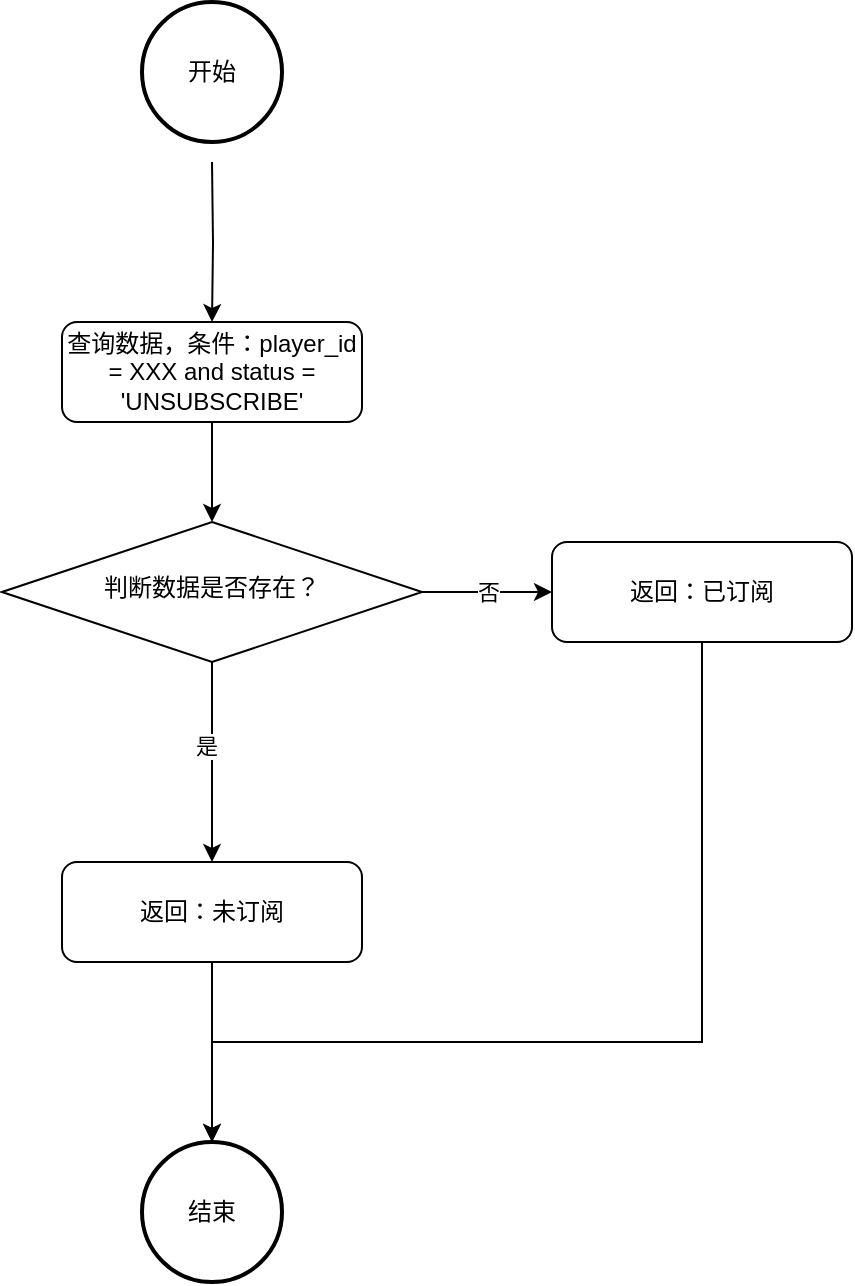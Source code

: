 <mxfile version="20.4.0" type="github"><diagram id="C5RBs43oDa-KdzZeNtuy" name="Page-1"><mxGraphModel dx="2350" dy="1127" grid="1" gridSize="10" guides="1" tooltips="1" connect="1" arrows="1" fold="1" page="1" pageScale="1" pageWidth="827" pageHeight="1169" math="0" shadow="0"><root><mxCell id="WIyWlLk6GJQsqaUBKTNV-0"/><mxCell id="WIyWlLk6GJQsqaUBKTNV-1" parent="WIyWlLk6GJQsqaUBKTNV-0"/><mxCell id="YilOEwjEyptiYOjPxKVq-8" value="否" style="edgeStyle=orthogonalEdgeStyle;rounded=0;orthogonalLoop=1;jettySize=auto;html=1;" edge="1" parent="WIyWlLk6GJQsqaUBKTNV-1" source="WIyWlLk6GJQsqaUBKTNV-6" target="YilOEwjEyptiYOjPxKVq-5"><mxGeometry relative="1" as="geometry"/></mxCell><mxCell id="YilOEwjEyptiYOjPxKVq-9" value="" style="edgeStyle=orthogonalEdgeStyle;rounded=0;orthogonalLoop=1;jettySize=auto;html=1;" edge="1" parent="WIyWlLk6GJQsqaUBKTNV-1" source="WIyWlLk6GJQsqaUBKTNV-6" target="YilOEwjEyptiYOjPxKVq-4"><mxGeometry relative="1" as="geometry"/></mxCell><mxCell id="YilOEwjEyptiYOjPxKVq-10" value="是" style="edgeLabel;html=1;align=center;verticalAlign=middle;resizable=0;points=[];" vertex="1" connectable="0" parent="YilOEwjEyptiYOjPxKVq-9"><mxGeometry x="-0.158" y="-3" relative="1" as="geometry"><mxPoint as="offset"/></mxGeometry></mxCell><mxCell id="WIyWlLk6GJQsqaUBKTNV-6" value="判断数据是否存在？" style="rhombus;whiteSpace=wrap;html=1;shadow=0;fontFamily=Helvetica;fontSize=12;align=center;strokeWidth=1;spacing=6;spacingTop=-4;" parent="WIyWlLk6GJQsqaUBKTNV-1" vertex="1"><mxGeometry x="115" y="310" width="210" height="70" as="geometry"/></mxCell><mxCell id="YilOEwjEyptiYOjPxKVq-7" value="" style="edgeStyle=orthogonalEdgeStyle;rounded=0;orthogonalLoop=1;jettySize=auto;html=1;" edge="1" parent="WIyWlLk6GJQsqaUBKTNV-1" source="WIyWlLk6GJQsqaUBKTNV-7" target="WIyWlLk6GJQsqaUBKTNV-6"><mxGeometry relative="1" as="geometry"/></mxCell><mxCell id="WIyWlLk6GJQsqaUBKTNV-7" value="查询数据，条件：player_id = XXX and status = 'UNSUBSCRIBE'" style="rounded=1;whiteSpace=wrap;html=1;fontSize=12;glass=0;strokeWidth=1;shadow=0;" parent="WIyWlLk6GJQsqaUBKTNV-1" vertex="1"><mxGeometry x="145" y="210" width="150" height="50" as="geometry"/></mxCell><mxCell id="YilOEwjEyptiYOjPxKVq-6" style="edgeStyle=orthogonalEdgeStyle;rounded=0;orthogonalLoop=1;jettySize=auto;html=1;entryX=0.5;entryY=0;entryDx=0;entryDy=0;" edge="1" parent="WIyWlLk6GJQsqaUBKTNV-1" target="WIyWlLk6GJQsqaUBKTNV-7"><mxGeometry relative="1" as="geometry"><mxPoint x="220" y="130" as="sourcePoint"/><mxPoint x="215" y="190" as="targetPoint"/></mxGeometry></mxCell><mxCell id="YilOEwjEyptiYOjPxKVq-3" value="开始" style="strokeWidth=2;html=1;shape=mxgraph.flowchart.start_2;whiteSpace=wrap;" vertex="1" parent="WIyWlLk6GJQsqaUBKTNV-1"><mxGeometry x="185" y="50" width="70" height="70" as="geometry"/></mxCell><mxCell id="YilOEwjEyptiYOjPxKVq-12" style="edgeStyle=orthogonalEdgeStyle;rounded=0;orthogonalLoop=1;jettySize=auto;html=1;entryX=0.5;entryY=0;entryDx=0;entryDy=0;entryPerimeter=0;" edge="1" parent="WIyWlLk6GJQsqaUBKTNV-1" source="YilOEwjEyptiYOjPxKVq-4" target="YilOEwjEyptiYOjPxKVq-11"><mxGeometry relative="1" as="geometry"/></mxCell><mxCell id="YilOEwjEyptiYOjPxKVq-4" value="返回：未订阅" style="rounded=1;whiteSpace=wrap;html=1;fontSize=12;glass=0;strokeWidth=1;shadow=0;" vertex="1" parent="WIyWlLk6GJQsqaUBKTNV-1"><mxGeometry x="145" y="480" width="150" height="50" as="geometry"/></mxCell><mxCell id="YilOEwjEyptiYOjPxKVq-13" style="edgeStyle=orthogonalEdgeStyle;rounded=0;orthogonalLoop=1;jettySize=auto;html=1;entryX=0.5;entryY=0;entryDx=0;entryDy=0;entryPerimeter=0;" edge="1" parent="WIyWlLk6GJQsqaUBKTNV-1" source="YilOEwjEyptiYOjPxKVq-5" target="YilOEwjEyptiYOjPxKVq-11"><mxGeometry relative="1" as="geometry"><Array as="points"><mxPoint x="465" y="570"/><mxPoint x="220" y="570"/></Array></mxGeometry></mxCell><mxCell id="YilOEwjEyptiYOjPxKVq-5" value="返回：已订阅" style="rounded=1;whiteSpace=wrap;html=1;fontSize=12;glass=0;strokeWidth=1;shadow=0;" vertex="1" parent="WIyWlLk6GJQsqaUBKTNV-1"><mxGeometry x="390" y="320" width="150" height="50" as="geometry"/></mxCell><mxCell id="YilOEwjEyptiYOjPxKVq-11" value="结束" style="strokeWidth=2;html=1;shape=mxgraph.flowchart.start_2;whiteSpace=wrap;" vertex="1" parent="WIyWlLk6GJQsqaUBKTNV-1"><mxGeometry x="185" y="620" width="70" height="70" as="geometry"/></mxCell></root></mxGraphModel></diagram></mxfile>